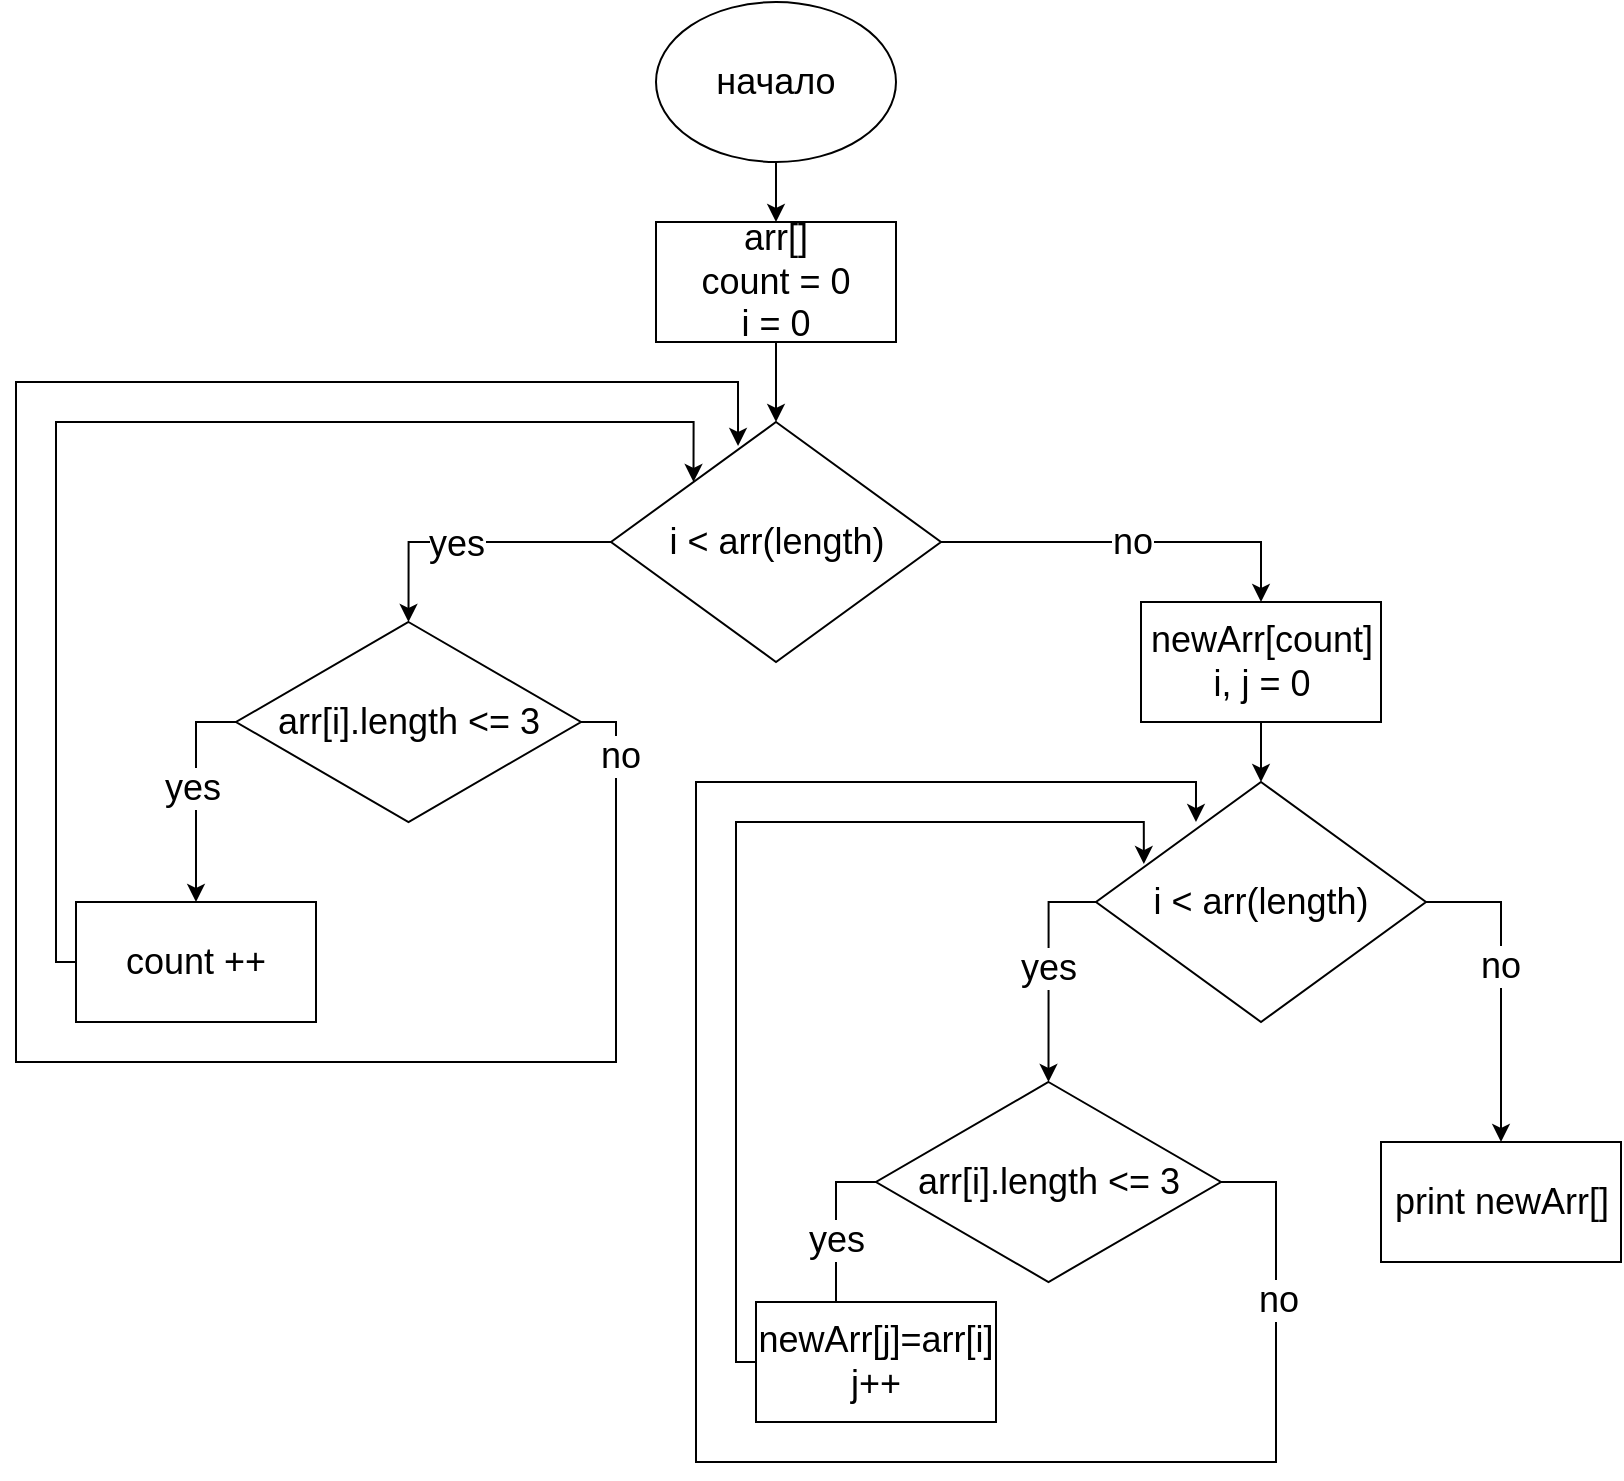 <mxfile version="20.4.0" type="github">
  <diagram id="lR_T5Dd5HNas6Ou19CMn" name="Страница 1">
    <mxGraphModel dx="1422" dy="737" grid="1" gridSize="10" guides="1" tooltips="1" connect="1" arrows="1" fold="1" page="1" pageScale="1" pageWidth="827" pageHeight="1169" background="none" math="0" shadow="0">
      <root>
        <mxCell id="0" />
        <mxCell id="1" parent="0" />
        <mxCell id="xxTstOOIaGTohyc_OBlN-3" value="" style="edgeStyle=orthogonalEdgeStyle;rounded=0;orthogonalLoop=1;jettySize=auto;html=1;fontSize=18;" edge="1" parent="1" source="xxTstOOIaGTohyc_OBlN-4" target="xxTstOOIaGTohyc_OBlN-5">
          <mxGeometry relative="1" as="geometry" />
        </mxCell>
        <mxCell id="xxTstOOIaGTohyc_OBlN-4" value="начало" style="ellipse;whiteSpace=wrap;html=1;fontSize=18;" vertex="1" parent="1">
          <mxGeometry x="340" y="10" width="120" height="80" as="geometry" />
        </mxCell>
        <mxCell id="xxTstOOIaGTohyc_OBlN-10" style="edgeStyle=orthogonalEdgeStyle;rounded=0;orthogonalLoop=1;jettySize=auto;html=1;exitX=0.5;exitY=1;exitDx=0;exitDy=0;fontSize=18;" edge="1" parent="1" source="xxTstOOIaGTohyc_OBlN-5" target="xxTstOOIaGTohyc_OBlN-6">
          <mxGeometry relative="1" as="geometry" />
        </mxCell>
        <mxCell id="xxTstOOIaGTohyc_OBlN-5" value="arr[]&lt;br&gt;count = 0&lt;br&gt;i = 0" style="whiteSpace=wrap;html=1;fontSize=18;" vertex="1" parent="1">
          <mxGeometry x="340" y="120" width="120" height="60" as="geometry" />
        </mxCell>
        <mxCell id="xxTstOOIaGTohyc_OBlN-8" style="edgeStyle=orthogonalEdgeStyle;rounded=0;orthogonalLoop=1;jettySize=auto;html=1;exitX=0;exitY=0.5;exitDx=0;exitDy=0;entryX=0.5;entryY=0;entryDx=0;entryDy=0;fontSize=18;" edge="1" parent="1" source="xxTstOOIaGTohyc_OBlN-6" target="xxTstOOIaGTohyc_OBlN-7">
          <mxGeometry relative="1" as="geometry" />
        </mxCell>
        <mxCell id="xxTstOOIaGTohyc_OBlN-9" value="yes" style="edgeLabel;html=1;align=center;verticalAlign=middle;resizable=0;points=[];fontSize=18;" vertex="1" connectable="0" parent="xxTstOOIaGTohyc_OBlN-8">
          <mxGeometry x="0.103" y="1" relative="1" as="geometry">
            <mxPoint as="offset" />
          </mxGeometry>
        </mxCell>
        <mxCell id="xxTstOOIaGTohyc_OBlN-19" value="no" style="edgeStyle=orthogonalEdgeStyle;rounded=0;orthogonalLoop=1;jettySize=auto;html=1;exitX=1;exitY=0.5;exitDx=0;exitDy=0;entryX=0.5;entryY=0;entryDx=0;entryDy=0;fontSize=18;" edge="1" parent="1" source="xxTstOOIaGTohyc_OBlN-6" target="xxTstOOIaGTohyc_OBlN-18">
          <mxGeometry relative="1" as="geometry" />
        </mxCell>
        <mxCell id="xxTstOOIaGTohyc_OBlN-6" value="&lt;font style=&quot;font-size: 18px;&quot;&gt;i &amp;lt; arr(length)&lt;/font&gt;" style="rhombus;whiteSpace=wrap;html=1;" vertex="1" parent="1">
          <mxGeometry x="317.5" y="220" width="165" height="120" as="geometry" />
        </mxCell>
        <mxCell id="xxTstOOIaGTohyc_OBlN-14" style="edgeStyle=orthogonalEdgeStyle;rounded=0;orthogonalLoop=1;jettySize=auto;html=1;exitX=0;exitY=0.5;exitDx=0;exitDy=0;entryX=0.5;entryY=0;entryDx=0;entryDy=0;fontSize=18;" edge="1" parent="1" source="xxTstOOIaGTohyc_OBlN-7" target="xxTstOOIaGTohyc_OBlN-11">
          <mxGeometry relative="1" as="geometry" />
        </mxCell>
        <mxCell id="xxTstOOIaGTohyc_OBlN-15" value="yes" style="edgeLabel;html=1;align=center;verticalAlign=middle;resizable=0;points=[];fontSize=18;" vertex="1" connectable="0" parent="xxTstOOIaGTohyc_OBlN-14">
          <mxGeometry x="-0.036" y="-2" relative="1" as="geometry">
            <mxPoint as="offset" />
          </mxGeometry>
        </mxCell>
        <mxCell id="xxTstOOIaGTohyc_OBlN-16" style="edgeStyle=orthogonalEdgeStyle;rounded=0;orthogonalLoop=1;jettySize=auto;html=1;exitX=1;exitY=0.5;exitDx=0;exitDy=0;fontSize=18;entryX=0.385;entryY=0.1;entryDx=0;entryDy=0;entryPerimeter=0;" edge="1" parent="1" source="xxTstOOIaGTohyc_OBlN-7" target="xxTstOOIaGTohyc_OBlN-6">
          <mxGeometry relative="1" as="geometry">
            <mxPoint x="40" y="480" as="targetPoint" />
            <Array as="points">
              <mxPoint x="320" y="370" />
              <mxPoint x="320" y="540" />
              <mxPoint x="20" y="540" />
              <mxPoint x="20" y="200" />
              <mxPoint x="381" y="200" />
            </Array>
          </mxGeometry>
        </mxCell>
        <mxCell id="xxTstOOIaGTohyc_OBlN-17" value="no" style="edgeLabel;html=1;align=center;verticalAlign=middle;resizable=0;points=[];fontSize=18;" vertex="1" connectable="0" parent="xxTstOOIaGTohyc_OBlN-16">
          <mxGeometry x="-0.944" y="1" relative="1" as="geometry">
            <mxPoint x="1" as="offset" />
          </mxGeometry>
        </mxCell>
        <mxCell id="xxTstOOIaGTohyc_OBlN-7" value="arr[i].length &amp;lt;= 3" style="rhombus;whiteSpace=wrap;html=1;fontSize=18;" vertex="1" parent="1">
          <mxGeometry x="130" y="320" width="172.5" height="100" as="geometry" />
        </mxCell>
        <mxCell id="xxTstOOIaGTohyc_OBlN-13" style="edgeStyle=orthogonalEdgeStyle;rounded=0;orthogonalLoop=1;jettySize=auto;html=1;exitX=0;exitY=0.5;exitDx=0;exitDy=0;entryX=0;entryY=0;entryDx=0;entryDy=0;fontSize=18;" edge="1" parent="1" source="xxTstOOIaGTohyc_OBlN-11" target="xxTstOOIaGTohyc_OBlN-6">
          <mxGeometry relative="1" as="geometry">
            <Array as="points">
              <mxPoint x="40" y="490" />
              <mxPoint x="40" y="220" />
              <mxPoint x="359" y="220" />
            </Array>
          </mxGeometry>
        </mxCell>
        <mxCell id="xxTstOOIaGTohyc_OBlN-11" value="count ++" style="rounded=0;whiteSpace=wrap;html=1;fontSize=18;" vertex="1" parent="1">
          <mxGeometry x="50" y="460" width="120" height="60" as="geometry" />
        </mxCell>
        <mxCell id="xxTstOOIaGTohyc_OBlN-22" style="edgeStyle=orthogonalEdgeStyle;rounded=0;orthogonalLoop=1;jettySize=auto;html=1;exitX=0.5;exitY=1;exitDx=0;exitDy=0;entryX=0.5;entryY=0;entryDx=0;entryDy=0;fontSize=18;" edge="1" parent="1" source="xxTstOOIaGTohyc_OBlN-18" target="xxTstOOIaGTohyc_OBlN-21">
          <mxGeometry relative="1" as="geometry" />
        </mxCell>
        <mxCell id="xxTstOOIaGTohyc_OBlN-18" value="newArr[count]&lt;br&gt;i, j = 0" style="rounded=0;whiteSpace=wrap;html=1;fontSize=18;" vertex="1" parent="1">
          <mxGeometry x="582.5" y="310" width="120" height="60" as="geometry" />
        </mxCell>
        <mxCell id="xxTstOOIaGTohyc_OBlN-25" style="edgeStyle=orthogonalEdgeStyle;rounded=0;orthogonalLoop=1;jettySize=auto;html=1;exitX=0;exitY=0.5;exitDx=0;exitDy=0;entryX=0.5;entryY=0;entryDx=0;entryDy=0;fontSize=18;" edge="1" parent="1" source="xxTstOOIaGTohyc_OBlN-21" target="xxTstOOIaGTohyc_OBlN-24">
          <mxGeometry relative="1" as="geometry" />
        </mxCell>
        <mxCell id="xxTstOOIaGTohyc_OBlN-26" value="yes" style="edgeLabel;html=1;align=center;verticalAlign=middle;resizable=0;points=[];fontSize=18;" vertex="1" connectable="0" parent="xxTstOOIaGTohyc_OBlN-25">
          <mxGeometry x="-0.002" y="-2" relative="1" as="geometry">
            <mxPoint x="1" as="offset" />
          </mxGeometry>
        </mxCell>
        <mxCell id="xxTstOOIaGTohyc_OBlN-31" style="edgeStyle=orthogonalEdgeStyle;rounded=0;orthogonalLoop=1;jettySize=auto;html=1;exitX=1;exitY=0.5;exitDx=0;exitDy=0;entryX=0.5;entryY=0;entryDx=0;entryDy=0;fontSize=18;" edge="1" parent="1" source="xxTstOOIaGTohyc_OBlN-21" target="xxTstOOIaGTohyc_OBlN-30">
          <mxGeometry relative="1" as="geometry" />
        </mxCell>
        <mxCell id="xxTstOOIaGTohyc_OBlN-32" value="no" style="edgeLabel;html=1;align=center;verticalAlign=middle;resizable=0;points=[];fontSize=18;" vertex="1" connectable="0" parent="xxTstOOIaGTohyc_OBlN-31">
          <mxGeometry x="-0.119" y="-1" relative="1" as="geometry">
            <mxPoint as="offset" />
          </mxGeometry>
        </mxCell>
        <mxCell id="xxTstOOIaGTohyc_OBlN-21" value="&lt;font style=&quot;font-size: 18px;&quot;&gt;i &amp;lt; arr(length)&lt;/font&gt;" style="rhombus;whiteSpace=wrap;html=1;" vertex="1" parent="1">
          <mxGeometry x="560" y="400" width="165" height="120" as="geometry" />
        </mxCell>
        <mxCell id="xxTstOOIaGTohyc_OBlN-28" style="edgeStyle=orthogonalEdgeStyle;rounded=0;orthogonalLoop=1;jettySize=auto;html=1;exitX=0;exitY=0.5;exitDx=0;exitDy=0;entryX=0.5;entryY=0;entryDx=0;entryDy=0;fontSize=18;" edge="1" parent="1" source="xxTstOOIaGTohyc_OBlN-24" target="xxTstOOIaGTohyc_OBlN-27">
          <mxGeometry relative="1" as="geometry" />
        </mxCell>
        <mxCell id="xxTstOOIaGTohyc_OBlN-29" value="yes" style="edgeLabel;html=1;align=center;verticalAlign=middle;resizable=0;points=[];fontSize=18;" vertex="1" connectable="0" parent="xxTstOOIaGTohyc_OBlN-28">
          <mxGeometry x="-0.182" relative="1" as="geometry">
            <mxPoint as="offset" />
          </mxGeometry>
        </mxCell>
        <mxCell id="xxTstOOIaGTohyc_OBlN-34" style="edgeStyle=orthogonalEdgeStyle;rounded=0;orthogonalLoop=1;jettySize=auto;html=1;exitX=1;exitY=0.5;exitDx=0;exitDy=0;entryX=0.303;entryY=0.167;entryDx=0;entryDy=0;entryPerimeter=0;fontSize=18;" edge="1" parent="1" source="xxTstOOIaGTohyc_OBlN-24" target="xxTstOOIaGTohyc_OBlN-21">
          <mxGeometry relative="1" as="geometry">
            <Array as="points">
              <mxPoint x="650" y="600" />
              <mxPoint x="650" y="740" />
              <mxPoint x="360" y="740" />
              <mxPoint x="360" y="400" />
              <mxPoint x="610" y="400" />
            </Array>
          </mxGeometry>
        </mxCell>
        <mxCell id="xxTstOOIaGTohyc_OBlN-35" value="no" style="edgeLabel;html=1;align=center;verticalAlign=middle;resizable=0;points=[];fontSize=18;" vertex="1" connectable="0" parent="xxTstOOIaGTohyc_OBlN-34">
          <mxGeometry x="-0.838" y="1" relative="1" as="geometry">
            <mxPoint as="offset" />
          </mxGeometry>
        </mxCell>
        <mxCell id="xxTstOOIaGTohyc_OBlN-24" value="arr[i].length &amp;lt;= 3" style="rhombus;whiteSpace=wrap;html=1;fontSize=18;" vertex="1" parent="1">
          <mxGeometry x="450" y="550" width="172.5" height="100" as="geometry" />
        </mxCell>
        <mxCell id="xxTstOOIaGTohyc_OBlN-33" style="edgeStyle=orthogonalEdgeStyle;rounded=0;orthogonalLoop=1;jettySize=auto;html=1;exitX=0;exitY=0.5;exitDx=0;exitDy=0;entryX=0.145;entryY=0.342;entryDx=0;entryDy=0;entryPerimeter=0;fontSize=18;" edge="1" parent="1" source="xxTstOOIaGTohyc_OBlN-27" target="xxTstOOIaGTohyc_OBlN-21">
          <mxGeometry relative="1" as="geometry">
            <Array as="points">
              <mxPoint x="380" y="690" />
              <mxPoint x="380" y="420" />
              <mxPoint x="584" y="420" />
            </Array>
          </mxGeometry>
        </mxCell>
        <mxCell id="xxTstOOIaGTohyc_OBlN-27" value="newArr[j]=arr[i]&lt;br&gt;j++" style="rounded=0;whiteSpace=wrap;html=1;fontSize=18;" vertex="1" parent="1">
          <mxGeometry x="390" y="660" width="120" height="60" as="geometry" />
        </mxCell>
        <mxCell id="xxTstOOIaGTohyc_OBlN-30" value="print newArr[]" style="rounded=0;whiteSpace=wrap;html=1;fontSize=18;" vertex="1" parent="1">
          <mxGeometry x="702.5" y="580" width="120" height="60" as="geometry" />
        </mxCell>
      </root>
    </mxGraphModel>
  </diagram>
</mxfile>
